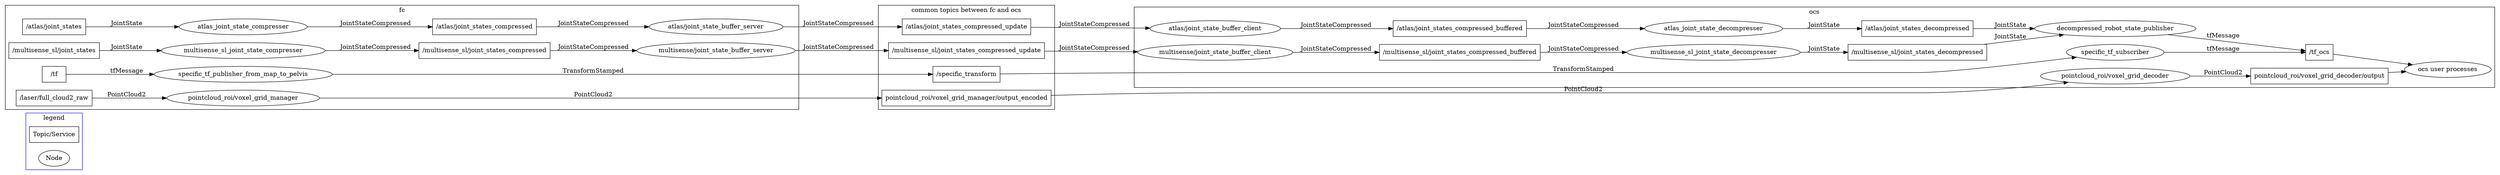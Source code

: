 ## dot -O -Tpdf <this file>
digraph atlas_tilt_laser {
   node[shape="ellipse"]
   rankdir=LR;
   subgraph cluster_3 {
     label = "legend"
     color=blue
     "Topic/Service" [shape="box"]
     "Node" [shape="ellipse"]    
   }
   subgraph cluster_2 {
       label = "common topics between fc and ocs"
      "/atlas/joint_states_compressed_update" [shape="box"]
      "/multisense_sl/joint_states_compressed_update" [shape="box"]
      "pointcloud_roi/voxel_grid_manager/output_encoded" [shape="box"]
      "/specific_transform" [shape="box"]
   }
   
   subgraph cluster_0 {
       label="fc"
       "/atlas/joint_states" [shape="box"]
       "/multisense_sl/joint_states" [shape="box"]
       "/atlas/joint_states_compressed" [shape="box"]
       "/multisense_sl/joint_states_compressed" [shape="box"]
       "/tf" [shape="box"]
       "/laser/full_cloud2_raw" [shape="box"]
   
       
       "/atlas/joint_states" -> "atlas_joint_state_compresser" [label="JointState"]
       "/multisense_sl/joint_states" -> "multisense_sl_joint_state_compresser" [label="JointState"]

       "atlas_joint_state_compresser" -> "/atlas/joint_states_compressed" [label="JointStateCompressed"]
       "/atlas/joint_states_compressed" -> "atlas/joint_state_buffer_server" [label="JointStateCompressed"]

       "multisense_sl_joint_state_compresser" -> "/multisense_sl/joint_states_compressed" [label="JointStateCompressed"]
       "/multisense_sl/joint_states_compressed" -> "multisense/joint_state_buffer_server" [label="JointStateCompressed"]

       "atlas/joint_state_buffer_server" -> "/atlas/joint_states_compressed_update" [label="JointStateCompressed"]
       "multisense/joint_state_buffer_server" -> "/multisense_sl/joint_states_compressed_update" [label="JointStateCompressed"]

       "/tf" -> "specific_tf_publisher_from_map_to_pelvis" [label="tfMessage"]
       "specific_tf_publisher_from_map_to_pelvis" -> "/specific_transform" [label="TransformStamped"]

       "/laser/full_cloud2_raw" -> "pointcloud_roi/voxel_grid_manager" [label="PointCloud2"]
       "pointcloud_roi/voxel_grid_manager" -> "pointcloud_roi/voxel_grid_manager/output_encoded" [label="PointCloud2"]
   
   }
   
   "pointcloud_roi/voxel_grid_manager/output_encoded" -> "pointcloud_roi/voxel_grid_decoder" [label="PointCloud2"]
   
   subgraph cluster_1 {
       label="ocs"
       "/atlas/joint_states_compressed_buffered" [shape="box"]
       "/multisense_sl/joint_states_compressed_buffered" [shape="box"]
       "/atlas/joint_states_decompressed" [shape="box"]
       "/multisense_sl/joint_states_decompressed" [shape="box"]
       "pointcloud_roi/voxel_grid_decoder/output" [shape="box"]
       "/tf_ocs" [shape="box"]
       "pointcloud_roi/voxel_grid_decoder"
       "/specific_transform" -> "specific_tf_subscriber" [label="TransformStamped"]
       "/atlas/joint_states_compressed_update" -> "atlas/joint_state_buffer_client" [label="JointStateCompressed"]
       "/multisense_sl/joint_states_compressed_update" -> "multisense/joint_state_buffer_client" [label="JointStateCompressed"]

       "atlas/joint_state_buffer_client" -> "/atlas/joint_states_compressed_buffered" [label="JointStateCompressed"]
       "/atlas/joint_states_compressed_buffered" -> "atlas_joint_state_decompresser" [label="JointStateCompressed"]

       "multisense/joint_state_buffer_client" -> "/multisense_sl/joint_states_compressed_buffered" [label="JointStateCompressed"]
       "/multisense_sl/joint_states_compressed_buffered" -> "multisense_sl_joint_state_decompresser" [label="JointStateCompressed"]

       "atlas_joint_state_decompresser" -> "/atlas/joint_states_decompressed" [label="JointState"]
       "multisense_sl_joint_state_decompresser" -> "/multisense_sl/joint_states_decompressed" [label="JointState"]

       "/atlas/joint_states_decompressed" -> "decompressed_robot_state_publisher" [label="JointState"]
       "/multisense_sl/joint_states_decompressed" -> "decompressed_robot_state_publisher" [label="JointState"]

       "decompressed_robot_state_publisher" -> "/tf_ocs" [label="tfMessage"]

       "specific_tf_subscriber" -> "/tf_ocs" [label="tfMessage"]

       "pointcloud_roi/voxel_grid_decoder" -> "pointcloud_roi/voxel_grid_decoder/output" [label="PointCloud2"]
   
       "/tf_ocs" -> "ocs user processes"
       "pointcloud_roi/voxel_grid_decoder/output" -> "ocs user processes"
   }
}
